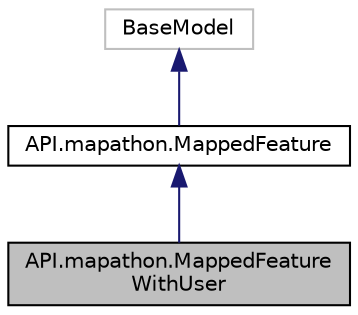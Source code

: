 digraph "API.mapathon.MappedFeatureWithUser"
{
 // LATEX_PDF_SIZE
  edge [fontname="Helvetica",fontsize="10",labelfontname="Helvetica",labelfontsize="10"];
  node [fontname="Helvetica",fontsize="10",shape=record];
  Node1 [label="API.mapathon.MappedFeature\lWithUser",height=0.2,width=0.4,color="black", fillcolor="grey75", style="filled", fontcolor="black",tooltip=" "];
  Node2 -> Node1 [dir="back",color="midnightblue",fontsize="10",style="solid",fontname="Helvetica"];
  Node2 [label="API.mapathon.MappedFeature",height=0.2,width=0.4,color="black", fillcolor="white", style="filled",URL="$classAPI_1_1mapathon_1_1MappedFeature.html",tooltip=" "];
  Node3 -> Node2 [dir="back",color="midnightblue",fontsize="10",style="solid",fontname="Helvetica"];
  Node3 [label="BaseModel",height=0.2,width=0.4,color="grey75", fillcolor="white", style="filled",tooltip=" "];
}
